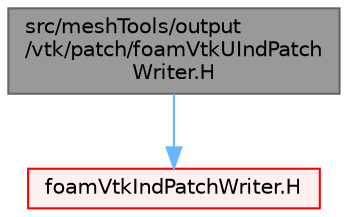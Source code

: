 digraph "src/meshTools/output/vtk/patch/foamVtkUIndPatchWriter.H"
{
 // LATEX_PDF_SIZE
  bgcolor="transparent";
  edge [fontname=Helvetica,fontsize=10,labelfontname=Helvetica,labelfontsize=10];
  node [fontname=Helvetica,fontsize=10,shape=box,height=0.2,width=0.4];
  Node1 [id="Node000001",label="src/meshTools/output\l/vtk/patch/foamVtkUIndPatch\lWriter.H",height=0.2,width=0.4,color="gray40", fillcolor="grey60", style="filled", fontcolor="black",tooltip=" "];
  Node1 -> Node2 [id="edge1_Node000001_Node000002",color="steelblue1",style="solid",tooltip=" "];
  Node2 [id="Node000002",label="foamVtkIndPatchWriter.H",height=0.2,width=0.4,color="red", fillcolor="#FFF0F0", style="filled",URL="$foamVtkIndPatchWriter_8H.html",tooltip=" "];
}
